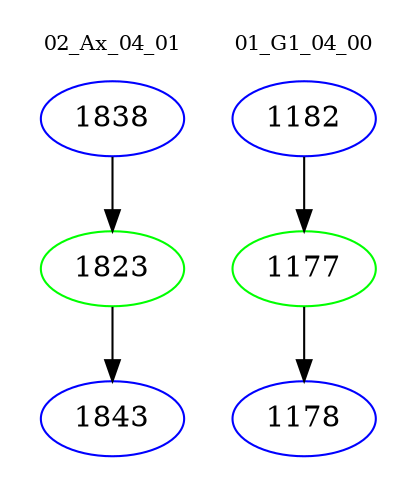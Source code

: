 digraph{
subgraph cluster_0 {
color = white
label = "02_Ax_04_01";
fontsize=10;
T0_1838 [label="1838", color="blue"]
T0_1838 -> T0_1823 [color="black"]
T0_1823 [label="1823", color="green"]
T0_1823 -> T0_1843 [color="black"]
T0_1843 [label="1843", color="blue"]
}
subgraph cluster_1 {
color = white
label = "01_G1_04_00";
fontsize=10;
T1_1182 [label="1182", color="blue"]
T1_1182 -> T1_1177 [color="black"]
T1_1177 [label="1177", color="green"]
T1_1177 -> T1_1178 [color="black"]
T1_1178 [label="1178", color="blue"]
}
}
